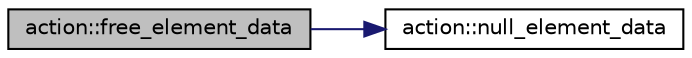 digraph "action::free_element_data"
{
  edge [fontname="Helvetica",fontsize="10",labelfontname="Helvetica",labelfontsize="10"];
  node [fontname="Helvetica",fontsize="10",shape=record];
  rankdir="LR";
  Node11524 [label="action::free_element_data",height=0.2,width=0.4,color="black", fillcolor="grey75", style="filled", fontcolor="black"];
  Node11524 -> Node11525 [color="midnightblue",fontsize="10",style="solid",fontname="Helvetica"];
  Node11525 [label="action::null_element_data",height=0.2,width=0.4,color="black", fillcolor="white", style="filled",URL="$d2/d86/classaction.html#a90cd98bea15f55a3c25cb9c6b68685df"];
}
